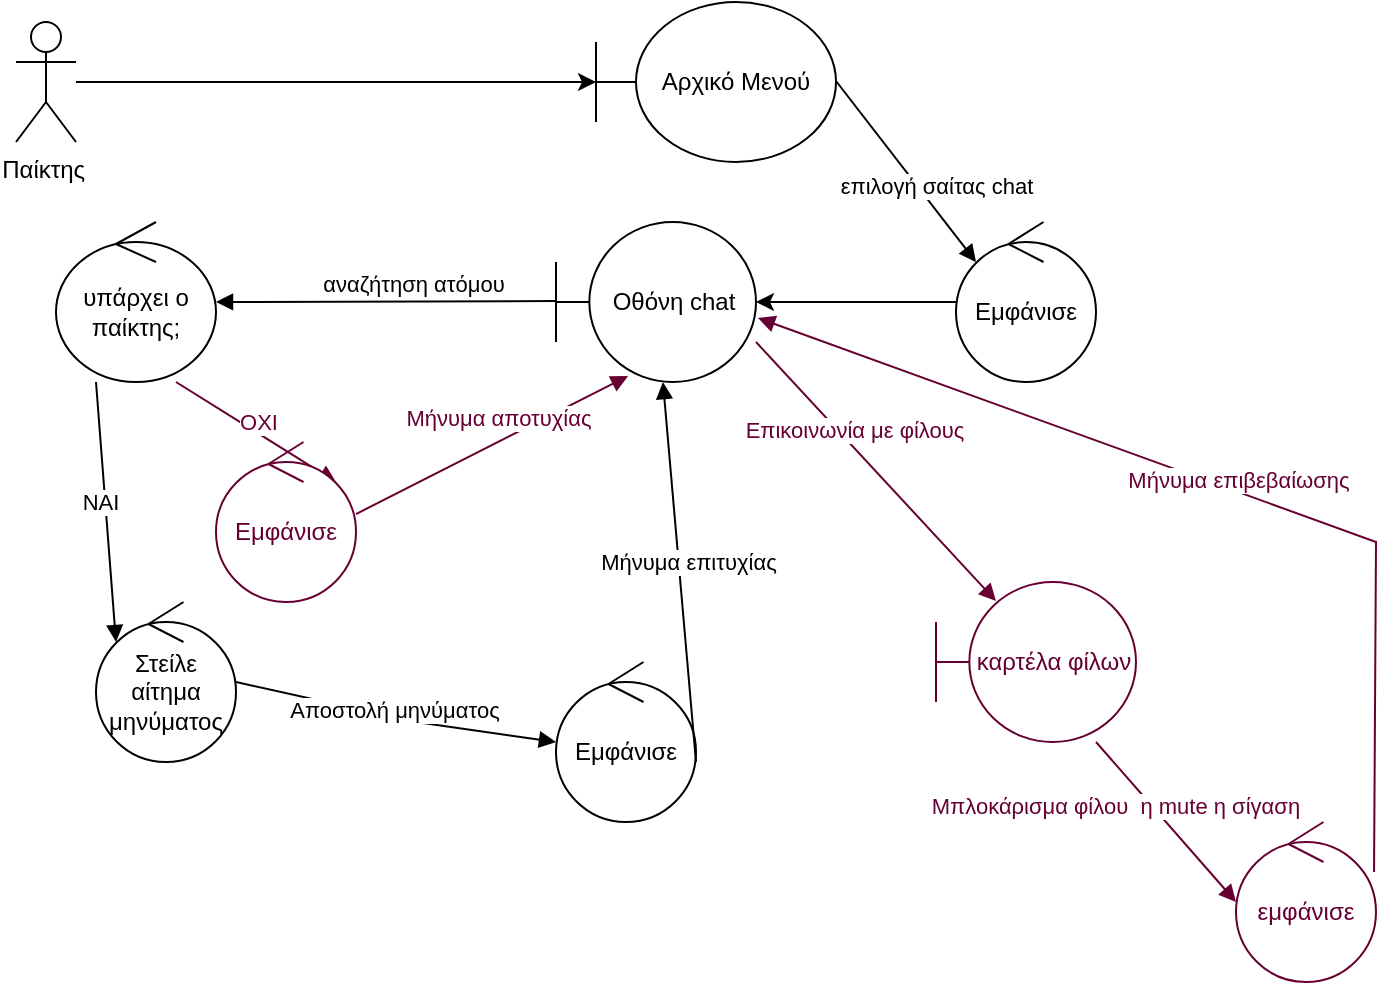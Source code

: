 <mxfile version="17.4.3" type="device"><diagram id="C5RBs43oDa-KdzZeNtuy" name="Page-1"><mxGraphModel dx="1354" dy="1881" grid="1" gridSize="10" guides="1" tooltips="1" connect="1" arrows="1" fold="1" page="1" pageScale="1" pageWidth="827" pageHeight="1169" math="0" shadow="0"><root><mxCell id="WIyWlLk6GJQsqaUBKTNV-0"/><mxCell id="WIyWlLk6GJQsqaUBKTNV-1" parent="WIyWlLk6GJQsqaUBKTNV-0"/><mxCell id="1zNLUO-1Styv1qPj8s78-0" style="edgeStyle=orthogonalEdgeStyle;rounded=0;orthogonalLoop=1;jettySize=auto;html=1;" edge="1" parent="WIyWlLk6GJQsqaUBKTNV-1" source="1zNLUO-1Styv1qPj8s78-1"><mxGeometry relative="1" as="geometry"><mxPoint x="340" y="-500" as="targetPoint"/></mxGeometry></mxCell><mxCell id="1zNLUO-1Styv1qPj8s78-1" value="Παίκτης&amp;nbsp;&lt;br&gt;" style="shape=umlActor;verticalLabelPosition=bottom;verticalAlign=top;html=1;" vertex="1" parent="WIyWlLk6GJQsqaUBKTNV-1"><mxGeometry x="50" y="-530" width="30" height="60" as="geometry"/></mxCell><mxCell id="1zNLUO-1Styv1qPj8s78-2" value="Αρχικό Μενού" style="shape=umlBoundary;whiteSpace=wrap;html=1;" vertex="1" parent="WIyWlLk6GJQsqaUBKTNV-1"><mxGeometry x="340" y="-540" width="120" height="80" as="geometry"/></mxCell><mxCell id="1zNLUO-1Styv1qPj8s78-3" value="επιλογή σαίτας chat&lt;br&gt;" style="html=1;verticalAlign=bottom;endArrow=block;rounded=0;" edge="1" parent="WIyWlLk6GJQsqaUBKTNV-1"><mxGeometry x="0.371" y="3" width="80" relative="1" as="geometry"><mxPoint x="460" y="-500.5" as="sourcePoint"/><mxPoint x="530" y="-410" as="targetPoint"/><mxPoint y="1" as="offset"/></mxGeometry></mxCell><mxCell id="1zNLUO-1Styv1qPj8s78-4" value="Εμφάνισε" style="ellipse;shape=umlControl;whiteSpace=wrap;html=1;" vertex="1" parent="WIyWlLk6GJQsqaUBKTNV-1"><mxGeometry x="520" y="-430" width="70" height="80" as="geometry"/></mxCell><mxCell id="1zNLUO-1Styv1qPj8s78-5" style="edgeStyle=orthogonalEdgeStyle;rounded=0;orthogonalLoop=1;jettySize=auto;html=1;" edge="1" parent="WIyWlLk6GJQsqaUBKTNV-1"><mxGeometry relative="1" as="geometry"><mxPoint x="420" y="-390" as="targetPoint"/><mxPoint x="520" y="-390" as="sourcePoint"/></mxGeometry></mxCell><mxCell id="1zNLUO-1Styv1qPj8s78-7" value="Οθόνη chat" style="shape=umlBoundary;whiteSpace=wrap;html=1;" vertex="1" parent="WIyWlLk6GJQsqaUBKTNV-1"><mxGeometry x="320" y="-430" width="100" height="80" as="geometry"/></mxCell><mxCell id="1zNLUO-1Styv1qPj8s78-8" value="αναζήτηση ατόμου&amp;nbsp;" style="html=1;verticalAlign=bottom;endArrow=block;rounded=0;" edge="1" parent="WIyWlLk6GJQsqaUBKTNV-1"><mxGeometry x="-0.176" width="80" relative="1" as="geometry"><mxPoint x="320" y="-390.5" as="sourcePoint"/><mxPoint x="150" y="-390" as="targetPoint"/><mxPoint as="offset"/></mxGeometry></mxCell><mxCell id="1zNLUO-1Styv1qPj8s78-9" value="υπάρχει ο παίκτης;" style="ellipse;shape=umlControl;whiteSpace=wrap;html=1;" vertex="1" parent="WIyWlLk6GJQsqaUBKTNV-1"><mxGeometry x="70" y="-430" width="80" height="80" as="geometry"/></mxCell><mxCell id="1zNLUO-1Styv1qPj8s78-10" value="ΝΑΙ" style="html=1;verticalAlign=bottom;endArrow=block;rounded=0;exitX=0.622;exitY=1;exitDx=0;exitDy=0;exitPerimeter=0;" edge="1" parent="WIyWlLk6GJQsqaUBKTNV-1"><mxGeometry x="0.062" y="-3" width="80" relative="1" as="geometry"><mxPoint x="90.0" y="-350" as="sourcePoint"/><mxPoint x="100" y="-220" as="targetPoint"/><Array as="points"/><mxPoint as="offset"/></mxGeometry></mxCell><mxCell id="1zNLUO-1Styv1qPj8s78-12" value="ΟΧΙ" style="html=1;verticalAlign=bottom;endArrow=block;rounded=0;strokeColor=#660033;fontColor=#660033;exitX=0.75;exitY=1;exitDx=0;exitDy=0;exitPerimeter=0;" edge="1" parent="WIyWlLk6GJQsqaUBKTNV-1" source="1zNLUO-1Styv1qPj8s78-9"><mxGeometry x="0.062" y="-3" width="80" relative="1" as="geometry"><mxPoint x="220" y="-247.75" as="sourcePoint"/><mxPoint x="210" y="-300" as="targetPoint"/><mxPoint as="offset"/></mxGeometry></mxCell><mxCell id="1zNLUO-1Styv1qPj8s78-13" value="Στείλε αίτημα μηνύματος" style="ellipse;shape=umlControl;whiteSpace=wrap;html=1;" vertex="1" parent="WIyWlLk6GJQsqaUBKTNV-1"><mxGeometry x="90" y="-240" width="70" height="80" as="geometry"/></mxCell><mxCell id="1zNLUO-1Styv1qPj8s78-14" value="Αποστολή μηνύματος" style="html=1;verticalAlign=bottom;endArrow=block;rounded=0;" edge="1" parent="WIyWlLk6GJQsqaUBKTNV-1"><mxGeometry x="0.004" y="-5" width="80" relative="1" as="geometry"><mxPoint x="160" y="-200" as="sourcePoint"/><mxPoint x="320" y="-170" as="targetPoint"/><mxPoint as="offset"/><Array as="points"><mxPoint x="250" y="-180"/></Array></mxGeometry></mxCell><mxCell id="1zNLUO-1Styv1qPj8s78-16" value="Εμφάνισε" style="ellipse;shape=umlControl;whiteSpace=wrap;html=1;" vertex="1" parent="WIyWlLk6GJQsqaUBKTNV-1"><mxGeometry x="320" y="-210" width="70" height="80" as="geometry"/></mxCell><mxCell id="1zNLUO-1Styv1qPj8s78-19" value="Μήνυμα επιτυχίας" style="html=1;verticalAlign=bottom;endArrow=block;rounded=0;exitX=1.014;exitY=0.513;exitDx=0;exitDy=0;exitPerimeter=0;" edge="1" parent="WIyWlLk6GJQsqaUBKTNV-1" target="1zNLUO-1Styv1qPj8s78-7"><mxGeometry x="-0.045" y="-4" width="80" relative="1" as="geometry"><mxPoint x="390" y="-160.0" as="sourcePoint"/><mxPoint x="510" y="-160" as="targetPoint"/><mxPoint as="offset"/></mxGeometry></mxCell><mxCell id="1zNLUO-1Styv1qPj8s78-20" value="Εμφάνισε" style="ellipse;shape=umlControl;whiteSpace=wrap;html=1;strokeColor=#660033;fontColor=#660033;" vertex="1" parent="WIyWlLk6GJQsqaUBKTNV-1"><mxGeometry x="150" y="-320" width="70" height="80" as="geometry"/></mxCell><mxCell id="1zNLUO-1Styv1qPj8s78-21" value="Μήνυμα αποτυχίας" style="html=1;verticalAlign=bottom;endArrow=block;rounded=0;exitX=1.043;exitY=0.475;exitDx=0;exitDy=0;exitPerimeter=0;fontColor=#660033;strokeColor=#660033;entryX=0.36;entryY=0.963;entryDx=0;entryDy=0;entryPerimeter=0;" edge="1" parent="WIyWlLk6GJQsqaUBKTNV-1" target="1zNLUO-1Styv1qPj8s78-7"><mxGeometry x="0.06" y="3" width="80" relative="1" as="geometry"><mxPoint x="220" y="-283.99" as="sourcePoint"/><mxPoint x="390" y="-290" as="targetPoint"/><mxPoint as="offset"/></mxGeometry></mxCell><mxCell id="1zNLUO-1Styv1qPj8s78-23" value="Επικοινωνία με φίλους" style="html=1;verticalAlign=bottom;endArrow=block;rounded=0;exitX=1;exitY=0.75;exitDx=0;exitDy=0;exitPerimeter=0;fontColor=#660033;strokeColor=#660033;" edge="1" parent="WIyWlLk6GJQsqaUBKTNV-1" source="1zNLUO-1Styv1qPj8s78-7"><mxGeometry x="-0.176" width="80" relative="1" as="geometry"><mxPoint x="710" y="-241" as="sourcePoint"/><mxPoint x="540" y="-240.5" as="targetPoint"/><mxPoint as="offset"/></mxGeometry></mxCell><mxCell id="1zNLUO-1Styv1qPj8s78-24" value="καρτέλα φίλων" style="shape=umlBoundary;whiteSpace=wrap;html=1;strokeColor=#660033;fontColor=#660033;" vertex="1" parent="WIyWlLk6GJQsqaUBKTNV-1"><mxGeometry x="510" y="-250" width="100" height="80" as="geometry"/></mxCell><mxCell id="1zNLUO-1Styv1qPj8s78-26" value="Μπλοκάρισμα φίλου&amp;nbsp; η mute η σίγαση&amp;nbsp;" style="html=1;verticalAlign=bottom;endArrow=block;rounded=0;exitX=1;exitY=0.75;exitDx=0;exitDy=0;exitPerimeter=0;fontColor=#660033;strokeColor=#660033;" edge="1" parent="WIyWlLk6GJQsqaUBKTNV-1"><mxGeometry x="-0.271" y="-19" width="80" relative="1" as="geometry"><mxPoint x="590" y="-170" as="sourcePoint"/><mxPoint x="660" y="-90" as="targetPoint"/><mxPoint as="offset"/></mxGeometry></mxCell><mxCell id="1zNLUO-1Styv1qPj8s78-27" value="εμφάνισε" style="ellipse;shape=umlControl;whiteSpace=wrap;html=1;fontColor=#660033;strokeColor=#660033;" vertex="1" parent="WIyWlLk6GJQsqaUBKTNV-1"><mxGeometry x="660" y="-130" width="70" height="80" as="geometry"/></mxCell><mxCell id="1zNLUO-1Styv1qPj8s78-29" value="Μήνυμα επιβεβαίωσης" style="html=1;verticalAlign=bottom;endArrow=block;rounded=0;exitX=0.986;exitY=0.313;exitDx=0;exitDy=0;exitPerimeter=0;fontColor=#660033;strokeColor=#660033;entryX=1.01;entryY=0.6;entryDx=0;entryDy=0;entryPerimeter=0;" edge="1" parent="WIyWlLk6GJQsqaUBKTNV-1" source="1zNLUO-1Styv1qPj8s78-27" target="1zNLUO-1Styv1qPj8s78-7"><mxGeometry x="-0.04" y="3" width="80" relative="1" as="geometry"><mxPoint x="810" y="-220" as="sourcePoint"/><mxPoint x="740" y="-290" as="targetPoint"/><mxPoint as="offset"/><Array as="points"><mxPoint x="730" y="-270"/></Array></mxGeometry></mxCell></root></mxGraphModel></diagram></mxfile>